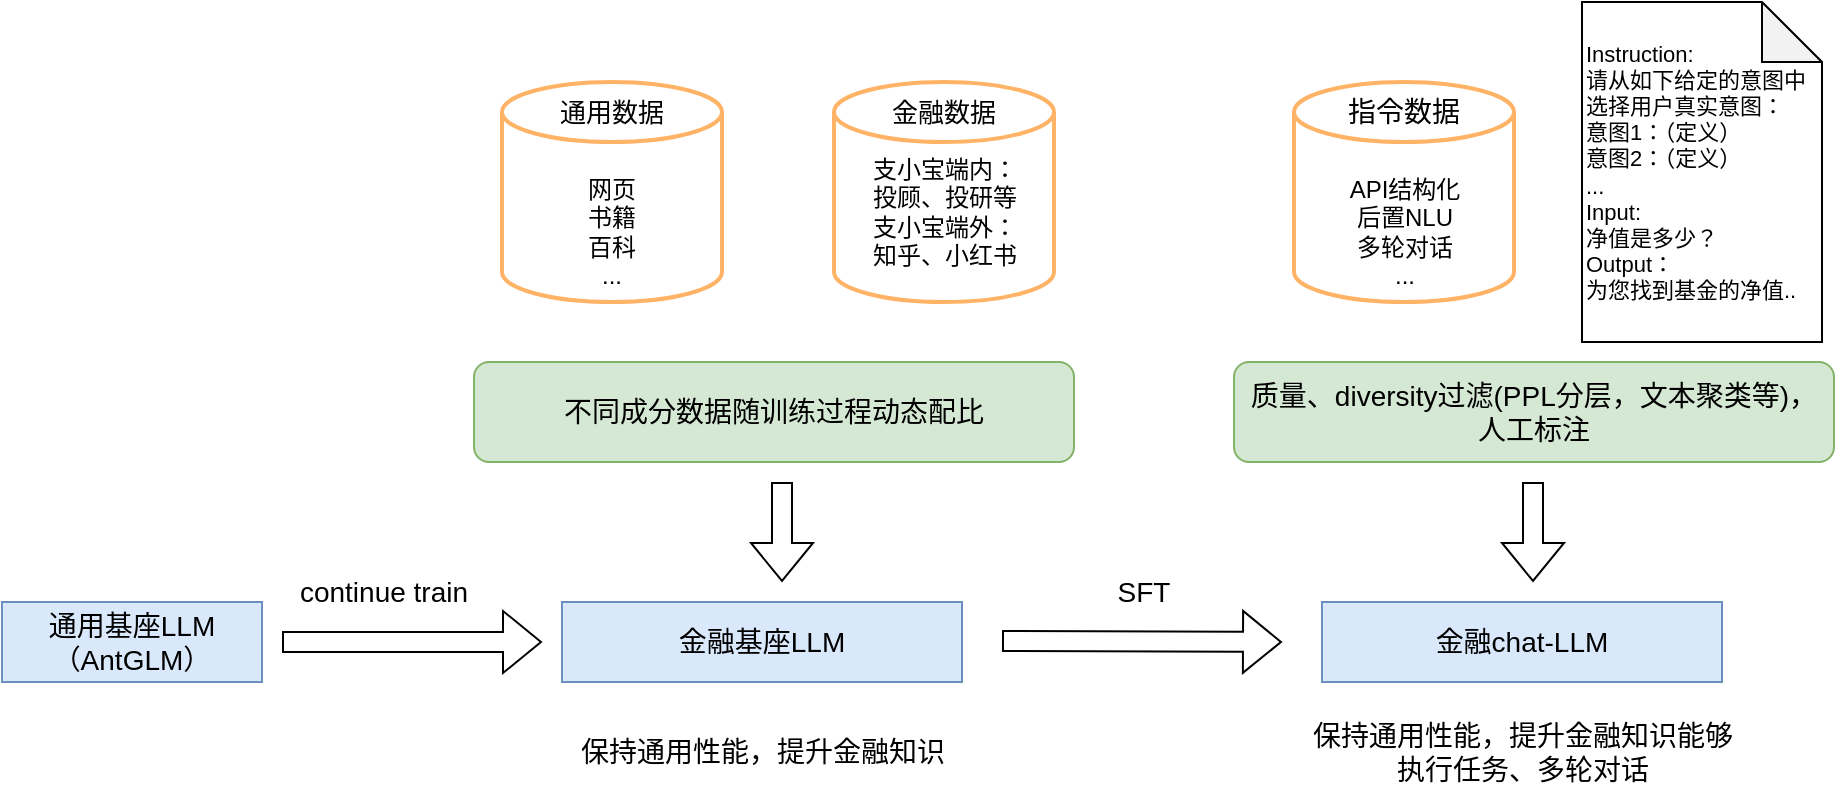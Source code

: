 <mxfile version="22.1.4" type="github">
  <diagram name="第 1 页" id="v7ehv4u7vauYiFPjCI2I">
    <mxGraphModel dx="2074" dy="1182" grid="1" gridSize="10" guides="1" tooltips="1" connect="1" arrows="1" fold="1" page="1" pageScale="1" pageWidth="827" pageHeight="1169" math="0" shadow="0">
      <root>
        <mxCell id="0" />
        <mxCell id="1" parent="0" />
        <mxCell id="xz3cymDYn3IBGxtt50Ms-1" value="" style="shape=cylinder3;whiteSpace=wrap;html=1;boundedLbl=1;backgroundOutline=1;size=15;fontSize=13;strokeColor=#FFB366;strokeWidth=2;" vertex="1" parent="1">
          <mxGeometry x="260" y="70" width="110" height="110" as="geometry" />
        </mxCell>
        <mxCell id="xz3cymDYn3IBGxtt50Ms-2" value="通用数据" style="text;html=1;strokeColor=none;fillColor=none;align=center;verticalAlign=middle;whiteSpace=wrap;rounded=0;fontSize=13;" vertex="1" parent="1">
          <mxGeometry x="285" y="70" width="60" height="30" as="geometry" />
        </mxCell>
        <mxCell id="xz3cymDYn3IBGxtt50Ms-3" value="网页&lt;br style=&quot;font-size: 12px;&quot;&gt;书籍&lt;br style=&quot;font-size: 12px;&quot;&gt;百科&lt;br style=&quot;font-size: 12px;&quot;&gt;..." style="text;html=1;strokeColor=none;fillColor=none;align=center;verticalAlign=middle;whiteSpace=wrap;rounded=0;fontSize=12;" vertex="1" parent="1">
          <mxGeometry x="285" y="110" width="60" height="70" as="geometry" />
        </mxCell>
        <mxCell id="xz3cymDYn3IBGxtt50Ms-4" value="" style="shape=cylinder3;whiteSpace=wrap;html=1;boundedLbl=1;backgroundOutline=1;size=15;fontSize=13;strokeColor=#FFB366;strokeWidth=2;" vertex="1" parent="1">
          <mxGeometry x="426" y="70" width="110" height="110" as="geometry" />
        </mxCell>
        <mxCell id="xz3cymDYn3IBGxtt50Ms-5" value="金融数据" style="text;html=1;strokeColor=none;fillColor=none;align=center;verticalAlign=middle;whiteSpace=wrap;rounded=0;fontSize=13;" vertex="1" parent="1">
          <mxGeometry x="451" y="70" width="60" height="30" as="geometry" />
        </mxCell>
        <mxCell id="xz3cymDYn3IBGxtt50Ms-6" value="支小宝端内：&lt;br style=&quot;font-size: 12px;&quot;&gt;投顾、投研等&lt;br style=&quot;font-size: 12px;&quot;&gt;支小宝端外：&lt;br style=&quot;font-size: 12px;&quot;&gt;知乎、小红书" style="text;html=1;strokeColor=none;fillColor=none;align=center;verticalAlign=middle;whiteSpace=wrap;rounded=0;fontSize=12;" vertex="1" parent="1">
          <mxGeometry x="433.5" y="100" width="95" height="70" as="geometry" />
        </mxCell>
        <mxCell id="xz3cymDYn3IBGxtt50Ms-7" value="不同成分数据随训练过程动态配比" style="rounded=1;whiteSpace=wrap;html=1;fontSize=14;fillColor=#d5e8d4;strokeColor=#82b366;" vertex="1" parent="1">
          <mxGeometry x="246" y="210" width="300" height="50" as="geometry" />
        </mxCell>
        <mxCell id="xz3cymDYn3IBGxtt50Ms-8" value="金融基座LLM" style="rounded=0;whiteSpace=wrap;html=1;strokeColor=#6c8ebf;strokeWidth=1;fillColor=#dae8fc;fontSize=14;" vertex="1" parent="1">
          <mxGeometry x="290" y="330" width="200" height="40" as="geometry" />
        </mxCell>
        <mxCell id="xz3cymDYn3IBGxtt50Ms-9" value="通用基座LLM&lt;br style=&quot;font-size: 14px;&quot;&gt;（AntGLM）" style="rounded=0;whiteSpace=wrap;html=1;fillColor=#dae8fc;strokeColor=#6c8ebf;fontSize=14;" vertex="1" parent="1">
          <mxGeometry x="10" y="330" width="130" height="40" as="geometry" />
        </mxCell>
        <mxCell id="xz3cymDYn3IBGxtt50Ms-10" value="" style="shape=cylinder3;whiteSpace=wrap;html=1;boundedLbl=1;backgroundOutline=1;size=15;fontSize=14;strokeColor=#FFB366;strokeWidth=2;" vertex="1" parent="1">
          <mxGeometry x="656" y="70" width="110" height="110" as="geometry" />
        </mxCell>
        <mxCell id="xz3cymDYn3IBGxtt50Ms-11" value="指令数据" style="text;html=1;strokeColor=none;fillColor=none;align=center;verticalAlign=middle;whiteSpace=wrap;rounded=0;fontSize=14;" vertex="1" parent="1">
          <mxGeometry x="681" y="70" width="60" height="30" as="geometry" />
        </mxCell>
        <mxCell id="xz3cymDYn3IBGxtt50Ms-12" value="API结构化&lt;br style=&quot;font-size: 12px;&quot;&gt;后置NLU&lt;br style=&quot;font-size: 12px;&quot;&gt;多轮对话&lt;br style=&quot;font-size: 12px;&quot;&gt;..." style="text;html=1;strokeColor=none;fillColor=none;align=center;verticalAlign=middle;whiteSpace=wrap;rounded=0;fontSize=12;" vertex="1" parent="1">
          <mxGeometry x="663.5" y="110" width="95" height="70" as="geometry" />
        </mxCell>
        <mxCell id="xz3cymDYn3IBGxtt50Ms-13" value="保持通用性能，提升金融知识" style="text;html=1;strokeColor=none;fillColor=none;align=center;verticalAlign=middle;whiteSpace=wrap;rounded=0;fontSize=14;" vertex="1" parent="1">
          <mxGeometry x="282.5" y="390" width="215" height="30" as="geometry" />
        </mxCell>
        <mxCell id="xz3cymDYn3IBGxtt50Ms-19" value="Instruction:&lt;br style=&quot;font-size: 11px;&quot;&gt;请从如下给定的意图中选择用户真实意图：&lt;br style=&quot;font-size: 11px;&quot;&gt;意图1：（定义）&lt;br style=&quot;font-size: 11px;&quot;&gt;意图2：（定义）&lt;br style=&quot;font-size: 11px;&quot;&gt;...&lt;br style=&quot;font-size: 11px;&quot;&gt;Input:&lt;br style=&quot;font-size: 11px;&quot;&gt;净值是多少？&lt;br style=&quot;font-size: 11px;&quot;&gt;Output：&lt;br style=&quot;font-size: 11px;&quot;&gt;为您找到基金的净值.." style="shape=note;whiteSpace=wrap;html=1;backgroundOutline=1;darkOpacity=0.05;align=left;fontSize=11;" vertex="1" parent="1">
          <mxGeometry x="800" y="30" width="120" height="170" as="geometry" />
        </mxCell>
        <mxCell id="xz3cymDYn3IBGxtt50Ms-20" value="质量、diversity过滤(PPL分层，文本聚类等)，&lt;br&gt;人工标注" style="rounded=1;whiteSpace=wrap;html=1;fontSize=14;fillColor=#d5e8d4;strokeColor=#82b366;" vertex="1" parent="1">
          <mxGeometry x="626" y="210" width="300" height="50" as="geometry" />
        </mxCell>
        <mxCell id="xz3cymDYn3IBGxtt50Ms-21" value="金融chat-LLM" style="rounded=0;whiteSpace=wrap;html=1;fillColor=#dae8fc;strokeColor=#6c8ebf;fontSize=14;" vertex="1" parent="1">
          <mxGeometry x="670" y="330" width="200" height="40" as="geometry" />
        </mxCell>
        <mxCell id="xz3cymDYn3IBGxtt50Ms-22" value="保持通用性能，提升金融知识能够执行任务、多轮对话" style="text;html=1;strokeColor=none;fillColor=none;align=center;verticalAlign=middle;whiteSpace=wrap;rounded=0;fontSize=14;" vertex="1" parent="1">
          <mxGeometry x="662.5" y="390" width="215" height="30" as="geometry" />
        </mxCell>
        <mxCell id="xz3cymDYn3IBGxtt50Ms-23" value="" style="shape=flexArrow;endArrow=classic;html=1;rounded=0;" edge="1" parent="1">
          <mxGeometry width="50" height="50" relative="1" as="geometry">
            <mxPoint x="150" y="350" as="sourcePoint" />
            <mxPoint x="280" y="350" as="targetPoint" />
          </mxGeometry>
        </mxCell>
        <mxCell id="xz3cymDYn3IBGxtt50Ms-25" value="" style="shape=flexArrow;endArrow=classic;html=1;rounded=0;" edge="1" parent="1">
          <mxGeometry width="50" height="50" relative="1" as="geometry">
            <mxPoint x="510" y="349.5" as="sourcePoint" />
            <mxPoint x="650" y="350" as="targetPoint" />
          </mxGeometry>
        </mxCell>
        <mxCell id="xz3cymDYn3IBGxtt50Ms-26" value="&lt;font style=&quot;font-size: 14px;&quot;&gt;continue train&lt;/font&gt;" style="text;html=1;strokeColor=none;fillColor=none;align=center;verticalAlign=middle;whiteSpace=wrap;rounded=0;" vertex="1" parent="1">
          <mxGeometry x="156" y="310" width="90" height="30" as="geometry" />
        </mxCell>
        <mxCell id="xz3cymDYn3IBGxtt50Ms-27" value="&lt;font style=&quot;font-size: 14px;&quot;&gt;SFT&lt;/font&gt;" style="text;html=1;strokeColor=none;fillColor=none;align=center;verticalAlign=middle;whiteSpace=wrap;rounded=0;" vertex="1" parent="1">
          <mxGeometry x="536" y="310" width="90" height="30" as="geometry" />
        </mxCell>
        <mxCell id="xz3cymDYn3IBGxtt50Ms-30" value="" style="shape=flexArrow;endArrow=classic;html=1;rounded=0;" edge="1" parent="1">
          <mxGeometry width="50" height="50" relative="1" as="geometry">
            <mxPoint x="400" y="270" as="sourcePoint" />
            <mxPoint x="400" y="320" as="targetPoint" />
          </mxGeometry>
        </mxCell>
        <mxCell id="xz3cymDYn3IBGxtt50Ms-32" value="" style="shape=flexArrow;endArrow=classic;html=1;rounded=0;" edge="1" parent="1">
          <mxGeometry width="50" height="50" relative="1" as="geometry">
            <mxPoint x="775.5" y="270" as="sourcePoint" />
            <mxPoint x="775.5" y="320" as="targetPoint" />
          </mxGeometry>
        </mxCell>
      </root>
    </mxGraphModel>
  </diagram>
</mxfile>
